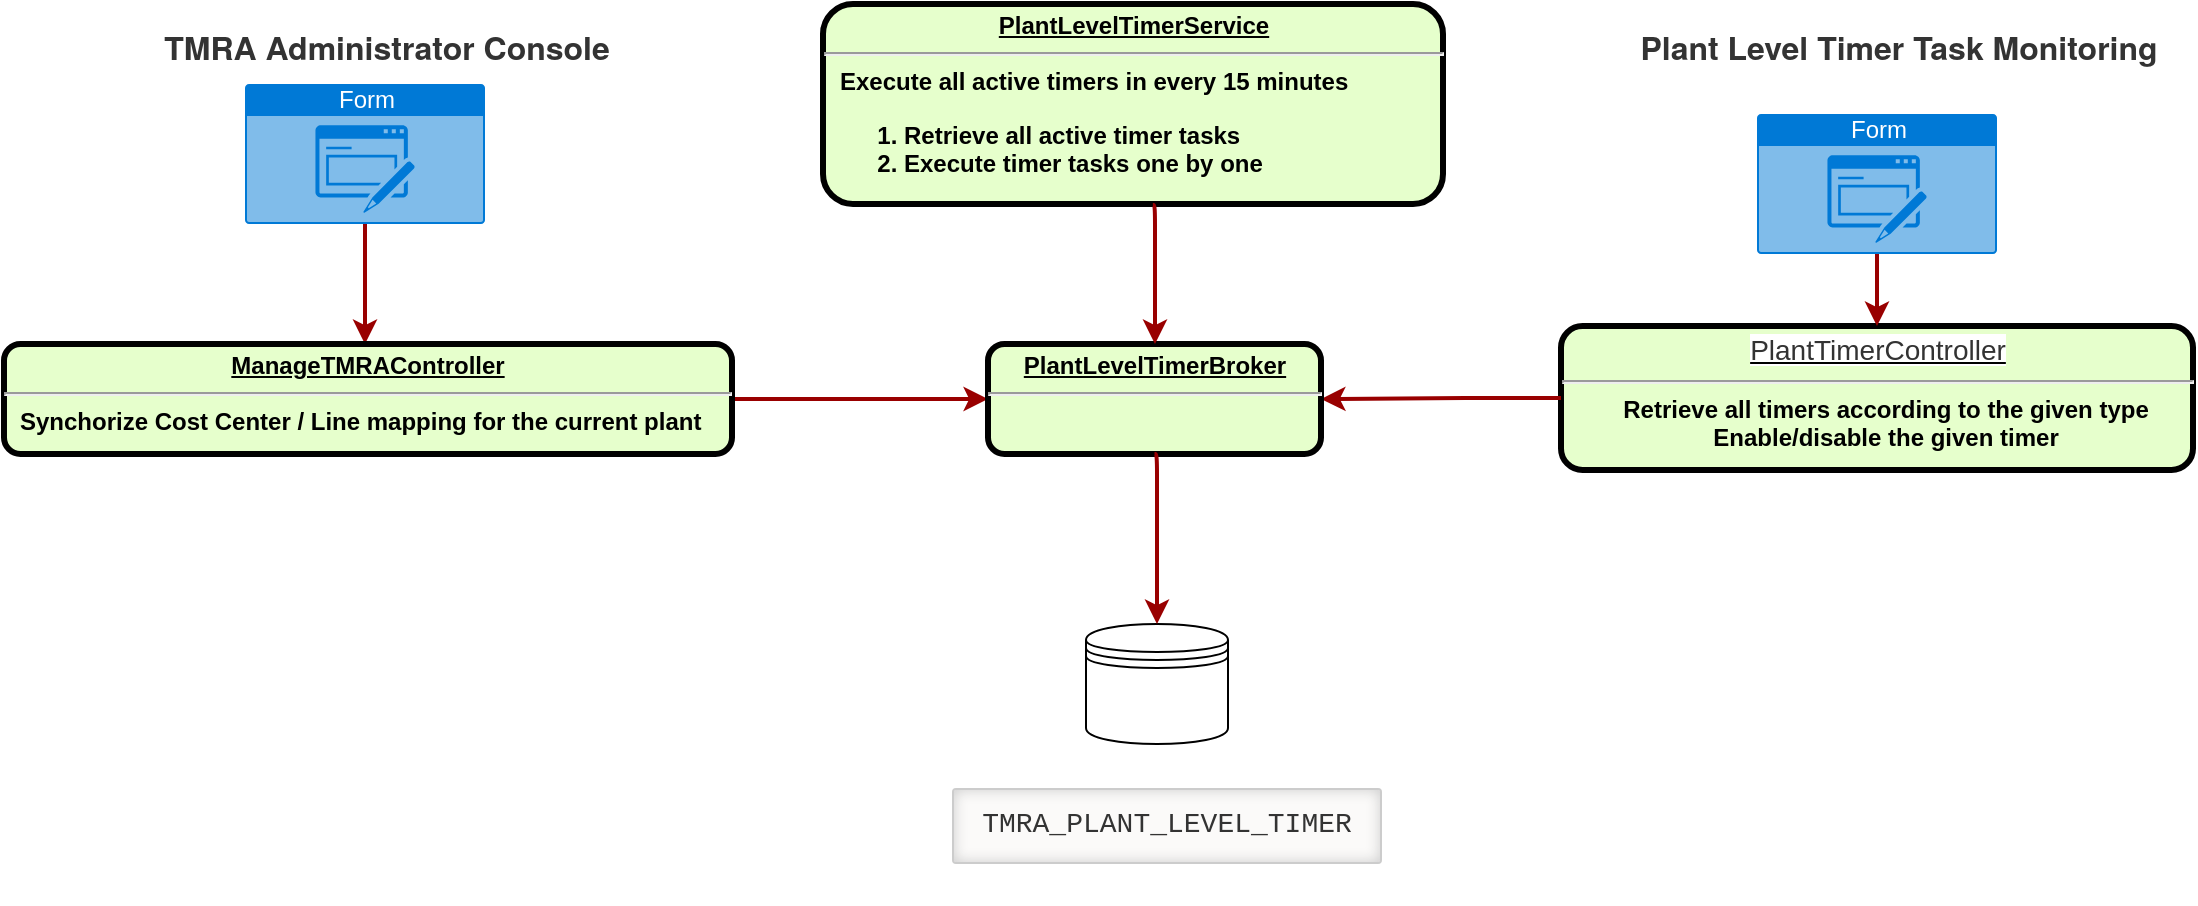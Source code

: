<mxfile version="14.6.1" type="github">
  <diagram name="Page-1" id="c7558073-3199-34d8-9f00-42111426c3f3">
    <mxGraphModel dx="1344" dy="662" grid="1" gridSize="10" guides="1" tooltips="1" connect="1" arrows="1" fold="1" page="1" pageScale="1" pageWidth="826" pageHeight="1169" background="none" math="0" shadow="0">
      <root>
        <mxCell id="0" />
        <mxCell id="1" parent="0" />
        <mxCell id="7" value="&lt;p style=&quot;margin: 0px ; margin-top: 4px ; text-align: center ; text-decoration: underline&quot;&gt;&lt;span style=&quot;color: rgb(51 , 51 , 51) ; font-family: &amp;#34;arial&amp;#34; , sans-serif ; font-size: 14px ; font-weight: 400 ; background-color: rgb(255 , 255 , 255)&quot;&gt;PlantTimerController&lt;/span&gt;&lt;strong&gt;&lt;br&gt;&lt;/strong&gt;&lt;/p&gt;&lt;hr&gt;&lt;p style=&quot;margin: 0px ; margin-left: 8px&quot;&gt;Retrieve all timers according to the given type&lt;br&gt;&lt;/p&gt;&lt;p style=&quot;margin: 0px ; margin-left: 8px&quot;&gt;Enable/disable the given timer&lt;br&gt;&lt;/p&gt;" style="verticalAlign=middle;align=center;overflow=fill;fontSize=12;fontFamily=Helvetica;html=1;rounded=1;fontStyle=1;strokeWidth=3;fillColor=#E6FFCC" parent="1" vertex="1">
          <mxGeometry x="798.5" y="191" width="316" height="72" as="geometry" />
        </mxCell>
        <mxCell id="89" value="" style="edgeStyle=elbowEdgeStyle;elbow=horizontal;strokeColor=#990000;strokeWidth=2;exitX=0;exitY=0.5;exitDx=0;exitDy=0;entryX=1;entryY=0.5;entryDx=0;entryDy=0;" parent="1" source="7" target="mM0jDZmpiF2FIcn5s9R4-106" edge="1">
          <mxGeometry width="100" height="100" relative="1" as="geometry">
            <mxPoint x="370.5" y="-45" as="sourcePoint" />
            <mxPoint x="120.5" y="-145" as="targetPoint" />
            <Array as="points">
              <mxPoint x="760.5" y="228" />
              <mxPoint x="900.5" y="75" />
              <mxPoint x="370.5" y="-85" />
            </Array>
          </mxGeometry>
        </mxCell>
        <mxCell id="92" value="" style="edgeStyle=elbowEdgeStyle;elbow=horizontal;strokeColor=#990000;strokeWidth=2;exitX=0.5;exitY=1;exitDx=0;exitDy=0;exitPerimeter=0;" parent="1" source="mM0jDZmpiF2FIcn5s9R4-120" target="mM0jDZmpiF2FIcn5s9R4-119" edge="1">
          <mxGeometry width="100" height="100" relative="1" as="geometry">
            <mxPoint x="-9.5" y="-55" as="sourcePoint" />
            <mxPoint x="210.5" y="-45" as="targetPoint" />
            <Array as="points">
              <mxPoint x="200.5" y="155" />
              <mxPoint x="260.5" y="155" />
              <mxPoint x="140.5" y="115" />
            </Array>
          </mxGeometry>
        </mxCell>
        <mxCell id="93" value="" style="edgeStyle=elbowEdgeStyle;elbow=horizontal;strokeColor=#990000;strokeWidth=2;exitX=1;exitY=0.5;exitDx=0;exitDy=0;entryX=0;entryY=0.5;entryDx=0;entryDy=0;" parent="1" source="mM0jDZmpiF2FIcn5s9R4-119" target="mM0jDZmpiF2FIcn5s9R4-106" edge="1">
          <mxGeometry width="100" height="100" relative="1" as="geometry">
            <mxPoint x="190.5" y="-45" as="sourcePoint" />
            <mxPoint x="100.5" y="-145" as="targetPoint" />
            <Array as="points">
              <mxPoint x="420.5" y="245" />
              <mxPoint x="190.5" y="-85" />
            </Array>
          </mxGeometry>
        </mxCell>
        <mxCell id="mM0jDZmpiF2FIcn5s9R4-96" value="" style="shape=datastore;whiteSpace=wrap;html=1;" vertex="1" parent="1">
          <mxGeometry x="561" y="340" width="71" height="60" as="geometry" />
        </mxCell>
        <mxCell id="mM0jDZmpiF2FIcn5s9R4-98" value="&lt;pre class=&quot;code sql&quot; style=&quot;margin-top: 0px ; margin-bottom: 1.4em ; padding: 0.7em 1em ; font-family: &amp;#34;consolas&amp;#34; , &amp;#34;andale mono wt&amp;#34; , &amp;#34;andale mono&amp;#34; , &amp;#34;bitstream vera sans mono&amp;#34; , &amp;#34;nimbus mono l&amp;#34; , &amp;#34;monaco&amp;#34; , &amp;#34;courier new&amp;#34; , monospace ; font-size: 14px ; direction: ltr ; text-align: left ; background-color: rgb(251 , 250 , 249) ; color: rgb(51 , 51 , 51) ; box-shadow: rgb(204 , 204 , 204) 0px 0px 0.5em inset ; border-radius: 2px ; overflow: auto ; overflow-wrap: normal ; border: 1px solid rgb(204 , 204 , 204)&quot;&gt;TMRA_PLANT_LEVEL_TIMER&lt;/pre&gt;" style="text;html=1;align=center;verticalAlign=middle;resizable=0;points=[];autosize=1;strokeColor=none;" vertex="1" parent="1">
          <mxGeometry x="496" y="420" width="210" height="60" as="geometry" />
        </mxCell>
        <mxCell id="mM0jDZmpiF2FIcn5s9R4-105" value="&lt;p style=&quot;margin: 4px 0px 0px ; text-align: center&quot;&gt;&lt;u&gt;PlantLevelTimerService&lt;/u&gt;&lt;br&gt;&lt;/p&gt;&lt;hr&gt;&lt;p style=&quot;text-align: left ; margin: 0px 0px 0px 8px&quot;&gt;&lt;span&gt;Execute all active timers in every 15 minutes&lt;/span&gt;&lt;/p&gt;&lt;p style=&quot;text-align: left ; margin: 0px 0px 0px 8px&quot;&gt;&lt;/p&gt;&lt;ol&gt;&lt;li style=&quot;text-align: left&quot;&gt;Retrieve all active timer tasks&lt;/li&gt;&lt;li style=&quot;text-align: left&quot;&gt;Execute timer tasks one by one&lt;/li&gt;&lt;/ol&gt;&lt;p&gt;&lt;/p&gt;" style="verticalAlign=middle;align=center;overflow=fill;fontSize=12;fontFamily=Helvetica;html=1;rounded=1;fontStyle=1;strokeWidth=3;fillColor=#E6FFCC" vertex="1" parent="1">
          <mxGeometry x="429.5" y="30" width="310" height="100" as="geometry" />
        </mxCell>
        <mxCell id="mM0jDZmpiF2FIcn5s9R4-106" value="&lt;p style=&quot;margin: 4px 0px 0px ; text-align: center&quot;&gt;&lt;u&gt;PlantLevelTimerBroker&lt;/u&gt;&lt;br&gt;&lt;/p&gt;&lt;hr&gt;&lt;p style=&quot;margin: 0px ; margin-left: 8px&quot;&gt;&lt;br&gt;&lt;/p&gt;&lt;p style=&quot;margin: 0px ; margin-left: 8px&quot;&gt;&lt;br&gt;&lt;/p&gt;" style="verticalAlign=middle;align=center;overflow=fill;fontSize=12;fontFamily=Helvetica;html=1;rounded=1;fontStyle=1;strokeWidth=3;fillColor=#E6FFCC" vertex="1" parent="1">
          <mxGeometry x="512" y="200" width="166.5" height="55" as="geometry" />
        </mxCell>
        <mxCell id="mM0jDZmpiF2FIcn5s9R4-107" value="" style="edgeStyle=elbowEdgeStyle;elbow=horizontal;strokeColor=#990000;strokeWidth=2;exitX=0.532;exitY=1.005;exitDx=0;exitDy=0;exitPerimeter=0;entryX=0.5;entryY=0;entryDx=0;entryDy=0;" edge="1" parent="1" source="mM0jDZmpiF2FIcn5s9R4-105" target="mM0jDZmpiF2FIcn5s9R4-106">
          <mxGeometry width="100" height="100" relative="1" as="geometry">
            <mxPoint x="576" y="125" as="sourcePoint" />
            <mxPoint x="576" y="189" as="targetPoint" />
            <Array as="points">
              <mxPoint x="595.5" y="165" />
            </Array>
          </mxGeometry>
        </mxCell>
        <mxCell id="mM0jDZmpiF2FIcn5s9R4-110" value="Form" style="html=1;strokeColor=none;fillColor=#0079D6;labelPosition=center;verticalLabelPosition=middle;verticalAlign=top;align=center;fontSize=12;outlineConnect=0;spacingTop=-6;fontColor=#FFFFFF;shape=mxgraph.sitemap.form;" vertex="1" parent="1">
          <mxGeometry x="896.5" y="85" width="120" height="70" as="geometry" />
        </mxCell>
        <mxCell id="mM0jDZmpiF2FIcn5s9R4-113" value="&lt;span style=&quot;color: rgb(51 , 51 , 51) ; font-family: &amp;#34;helvetica neue&amp;#34; , &amp;#34;helvetica&amp;#34; , &amp;#34;arial&amp;#34; , sans-serif ; font-size: 16px ; background-color: rgb(255 , 255 , 255)&quot;&gt;Plant Level Timer Task Monitoring&lt;/span&gt;" style="text;strokeColor=none;fillColor=none;html=1;fontSize=24;fontStyle=1;verticalAlign=middle;align=center;" vertex="1" parent="1">
          <mxGeometry x="916.5" y="30" width="100" height="40" as="geometry" />
        </mxCell>
        <mxCell id="mM0jDZmpiF2FIcn5s9R4-114" value="" style="edgeStyle=elbowEdgeStyle;elbow=horizontal;strokeColor=#990000;strokeWidth=2;entryX=0.5;entryY=0;entryDx=0;entryDy=0;" edge="1" parent="1" source="mM0jDZmpiF2FIcn5s9R4-110" target="7">
          <mxGeometry width="100" height="100" relative="1" as="geometry">
            <mxPoint x="392.0" y="125" as="sourcePoint" />
            <mxPoint x="392.0" y="200" as="targetPoint" />
            <Array as="points">
              <mxPoint x="956.5" y="145" />
            </Array>
          </mxGeometry>
        </mxCell>
        <mxCell id="mM0jDZmpiF2FIcn5s9R4-118" value="" style="edgeStyle=elbowEdgeStyle;elbow=horizontal;strokeColor=#990000;strokeWidth=2;entryX=0.5;entryY=0;entryDx=0;entryDy=0;exitX=0.5;exitY=1;exitDx=0;exitDy=0;" edge="1" parent="1" source="mM0jDZmpiF2FIcn5s9R4-106" target="mM0jDZmpiF2FIcn5s9R4-96">
          <mxGeometry width="100" height="100" relative="1" as="geometry">
            <mxPoint x="751.5" y="340" as="sourcePoint" />
            <mxPoint x="750.25" y="300" as="targetPoint" />
            <Array as="points">
              <mxPoint x="596.5" y="325" />
            </Array>
          </mxGeometry>
        </mxCell>
        <mxCell id="mM0jDZmpiF2FIcn5s9R4-119" value="&lt;p style=&quot;margin: 4px 0px 0px ; text-align: center&quot;&gt;&lt;u&gt;ManageTMRAController&lt;/u&gt;&lt;br&gt;&lt;/p&gt;&lt;hr&gt;&lt;p style=&quot;text-align: left ; margin: 0px 0px 0px 8px&quot;&gt;&lt;span&gt;Synchorize Cost Center / Line mapping for the current plant&lt;/span&gt;&lt;br&gt;&lt;/p&gt;&lt;p style=&quot;text-align: left ; margin: 0px 0px 0px 8px&quot;&gt;&lt;br&gt;&lt;/p&gt;" style="verticalAlign=middle;align=center;overflow=fill;fontSize=12;fontFamily=Helvetica;html=1;rounded=1;fontStyle=1;strokeWidth=3;fillColor=#E6FFCC" vertex="1" parent="1">
          <mxGeometry x="20" y="200" width="364" height="55" as="geometry" />
        </mxCell>
        <mxCell id="mM0jDZmpiF2FIcn5s9R4-120" value="Form" style="html=1;strokeColor=none;fillColor=#0079D6;labelPosition=center;verticalLabelPosition=middle;verticalAlign=top;align=center;fontSize=12;outlineConnect=0;spacingTop=-6;fontColor=#FFFFFF;shape=mxgraph.sitemap.form;" vertex="1" parent="1">
          <mxGeometry x="140.5" y="70" width="120" height="70" as="geometry" />
        </mxCell>
        <mxCell id="mM0jDZmpiF2FIcn5s9R4-121" value="&lt;span style=&quot;color: rgb(51 , 51 , 51) ; font-family: &amp;#34;helvetica neue&amp;#34; , &amp;#34;helvetica&amp;#34; , &amp;#34;arial&amp;#34; , sans-serif ; font-size: 16px ; background-color: rgb(255 , 255 , 255)&quot;&gt;TMRA Administrator Console&lt;/span&gt;" style="text;strokeColor=none;fillColor=none;html=1;fontSize=24;fontStyle=1;verticalAlign=middle;align=center;" vertex="1" parent="1">
          <mxGeometry x="160.5" y="30" width="100" height="40" as="geometry" />
        </mxCell>
      </root>
    </mxGraphModel>
  </diagram>
</mxfile>
